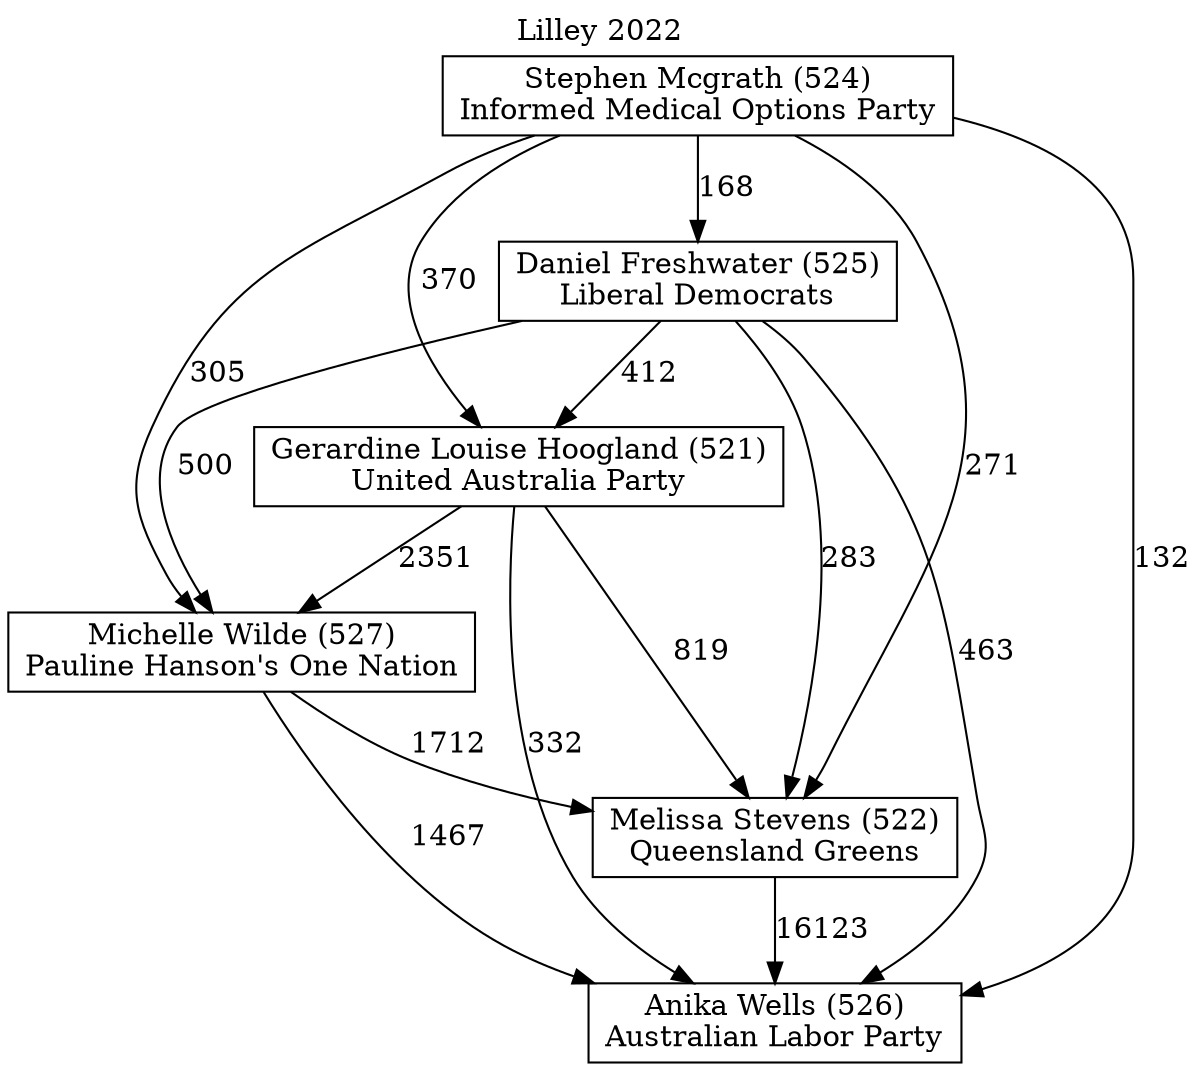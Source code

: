 // House preference flow
digraph "Anika Wells (526)_Lilley_2022" {
	graph [label="Lilley 2022" labelloc=t mclimit=10]
	node [shape=box]
	"Michelle Wilde (527)" [label="Michelle Wilde (527)
Pauline Hanson's One Nation"]
	"Gerardine Louise Hoogland (521)" [label="Gerardine Louise Hoogland (521)
United Australia Party"]
	"Anika Wells (526)" [label="Anika Wells (526)
Australian Labor Party"]
	"Stephen Mcgrath (524)" [label="Stephen Mcgrath (524)
Informed Medical Options Party"]
	"Daniel Freshwater (525)" [label="Daniel Freshwater (525)
Liberal Democrats"]
	"Melissa Stevens (522)" [label="Melissa Stevens (522)
Queensland Greens"]
	"Melissa Stevens (522)" -> "Anika Wells (526)" [label=16123]
	"Daniel Freshwater (525)" -> "Melissa Stevens (522)" [label=283]
	"Daniel Freshwater (525)" -> "Gerardine Louise Hoogland (521)" [label=412]
	"Daniel Freshwater (525)" -> "Michelle Wilde (527)" [label=500]
	"Gerardine Louise Hoogland (521)" -> "Anika Wells (526)" [label=332]
	"Michelle Wilde (527)" -> "Melissa Stevens (522)" [label=1712]
	"Michelle Wilde (527)" -> "Anika Wells (526)" [label=1467]
	"Stephen Mcgrath (524)" -> "Daniel Freshwater (525)" [label=168]
	"Gerardine Louise Hoogland (521)" -> "Melissa Stevens (522)" [label=819]
	"Gerardine Louise Hoogland (521)" -> "Michelle Wilde (527)" [label=2351]
	"Stephen Mcgrath (524)" -> "Michelle Wilde (527)" [label=305]
	"Stephen Mcgrath (524)" -> "Gerardine Louise Hoogland (521)" [label=370]
	"Daniel Freshwater (525)" -> "Anika Wells (526)" [label=463]
	"Stephen Mcgrath (524)" -> "Melissa Stevens (522)" [label=271]
	"Stephen Mcgrath (524)" -> "Anika Wells (526)" [label=132]
}

